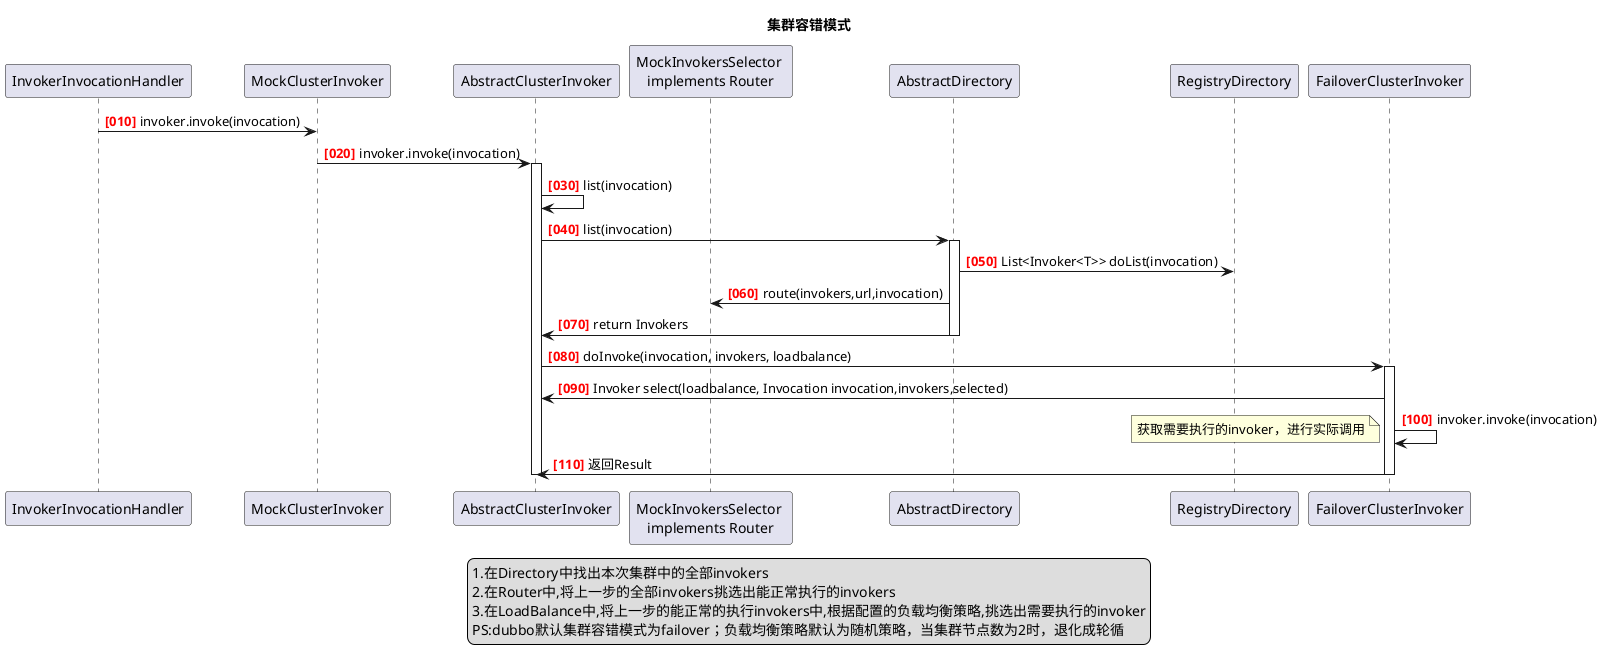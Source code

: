 @startuml
participant InvokerInvocationHandler
participant MockClusterInvoker
participant AbstractClusterInvoker
participant "MockInvokersSelector \nimplements Router" as MockInvokersSelector
'participant FailoverClusterInvoker

title 集群容错模式
autonumber 10 10 "<font color=red><b>[000]"
InvokerInvocationHandler ->   MockClusterInvoker:invoker.invoke(invocation)
MockClusterInvoker       ->   AbstractClusterInvoker:invoker.invoke(invocation)
activate AbstractClusterInvoker
AbstractClusterInvoker   ->   AbstractClusterInvoker:list(invocation)
AbstractClusterInvoker   ->   AbstractDirectory:list(invocation)
activate AbstractDirectory
AbstractDirectory   ->   RegistryDirectory:List<Invoker<T>> doList(invocation)
AbstractDirectory        ->   MockInvokersSelector:route(invokers,url,invocation)
AbstractDirectory        ->   AbstractClusterInvoker:return Invokers
deactivate AbstractDirectory
AbstractClusterInvoker   -> FailoverClusterInvoker:doInvoke(invocation, invokers, loadbalance)
activate FailoverClusterInvoker
FailoverClusterInvoker   -> AbstractClusterInvoker:Invoker select(loadbalance, Invocation invocation,invokers,selected)
FailoverClusterInvoker   -> FailoverClusterInvoker:invoker.invoke(invocation)
note left
获取需要执行的invoker，进行实际调用
endnote
FailoverClusterInvoker   -> AbstractClusterInvoker:返回Result
deactivate FailoverClusterInvoker
deactivate AbstractClusterInvoker

legend center
    1.在Directory中找出本次集群中的全部invokers
    2.在Router中,将上一步的全部invokers挑选出能正常执行的invokers
    3.在LoadBalance中,将上一步的能正常的执行invokers中,根据配置的负载均衡策略,挑选出需要执行的invoker
    PS:dubbo默认集群容错模式为failover；负载均衡策略默认为随机策略，当集群节点数为2时，退化成轮循
endlegend

@enduml